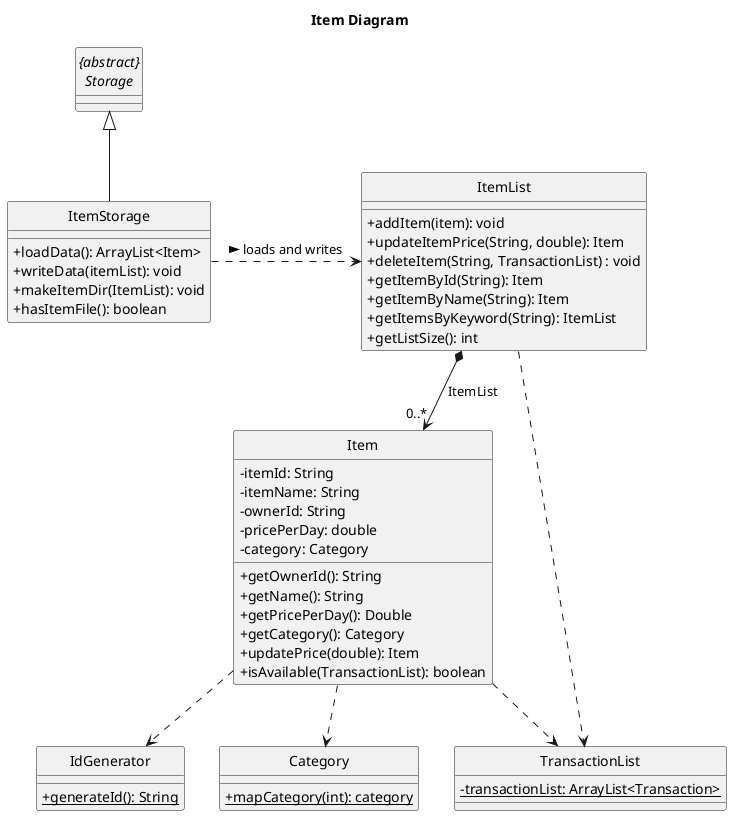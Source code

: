 @startuml
title Item Diagram

skinparam classAttributeIconSize 0
hide footbox
hide circle

class Item {
    - itemId: String
    - itemName: String
    - ownerId: String
    - pricePerDay: double
    - category: Category

    + getOwnerId(): String
    + getName(): String
    + getPricePerDay(): Double
    + getCategory(): Category
    + updatePrice(double): Item
    + isAvailable(TransactionList): boolean

}

class ItemList {
    + addItem(item): void
    + updateItemPrice(String, double): Item
    + deleteItem(String, TransactionList) : void
    + getItemById(String): Item
    + getItemByName(String): Item
    + getItemsByKeyword(String): ItemList
    + getListSize(): int
}

class ItemStorage {
    + loadData(): ArrayList<Item>
    + writeData(itemList): void
    + makeItemDir(ItemList): void
    + hasItemFile(): boolean
}

class IdGenerator {
    {static} + generateId(): String
}

abstract class "{abstract}\nStorage" {
}

class Category {
    {static} + mapCategory(int): category
}

class TransactionList {
    {static} -transactionList: ArrayList<Transaction>
}

ItemStorage .> ItemList : > loads and writes
ItemList *--> "0..*" Item: ItemList
Item ..> IdGenerator
Item ..> TransactionList
ItemList ..> TransactionList
Item ..> Category
"{abstract}\nStorage" <|-- ItemStorage

@enduml